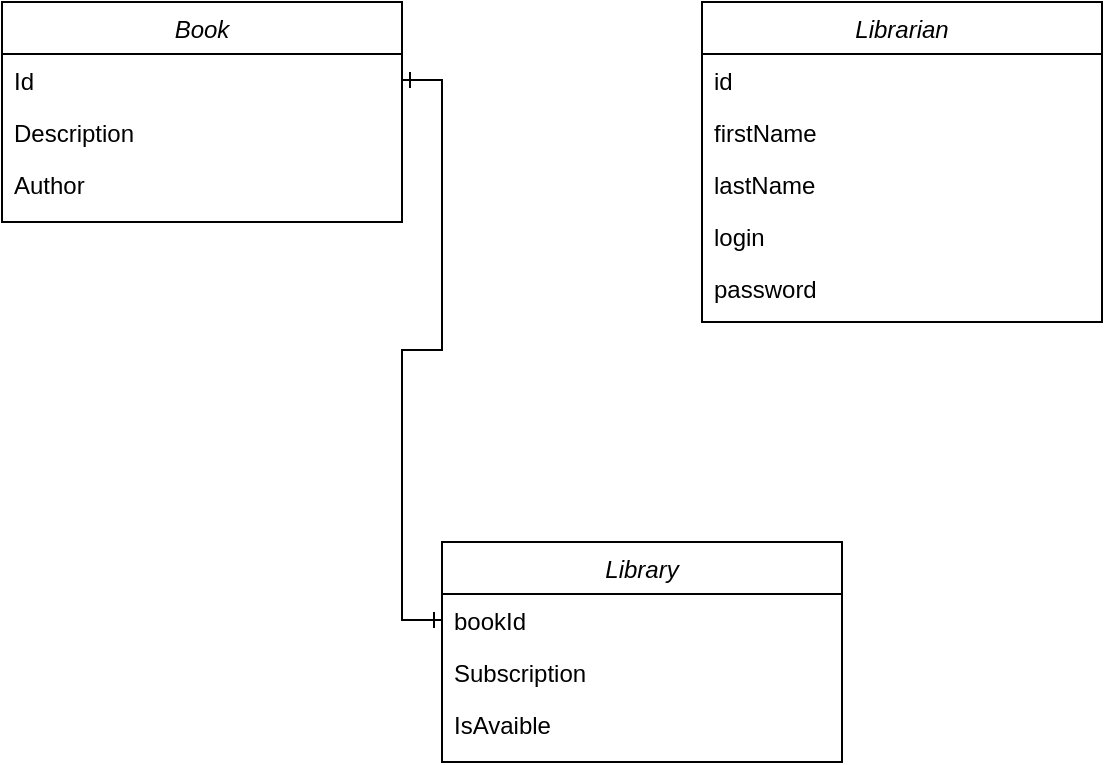 <mxfile version="14.6.6" type="github">
  <diagram id="9h4yj5T2f9_JEZqQix1i" name="Page-1">
    <mxGraphModel dx="1422" dy="762" grid="1" gridSize="10" guides="1" tooltips="1" connect="1" arrows="1" fold="1" page="1" pageScale="1" pageWidth="827" pageHeight="1169" math="0" shadow="0">
      <root>
        <mxCell id="0" />
        <mxCell id="1" parent="0" />
        <mxCell id="eAz5B13cvxcsro4il63W-2" value="Book" style="swimlane;fontStyle=2;align=center;verticalAlign=top;childLayout=stackLayout;horizontal=1;startSize=26;horizontalStack=0;resizeParent=1;resizeLast=0;collapsible=1;marginBottom=0;rounded=0;shadow=0;strokeWidth=1;" parent="1" vertex="1">
          <mxGeometry x="100" y="150" width="200" height="110" as="geometry">
            <mxRectangle x="220" y="120" width="160" height="26" as="alternateBounds" />
          </mxGeometry>
        </mxCell>
        <mxCell id="eAz5B13cvxcsro4il63W-3" value="Id" style="text;align=left;verticalAlign=top;spacingLeft=4;spacingRight=4;overflow=hidden;rotatable=0;points=[[0,0.5],[1,0.5]];portConstraint=eastwest;" parent="eAz5B13cvxcsro4il63W-2" vertex="1">
          <mxGeometry y="26" width="200" height="26" as="geometry" />
        </mxCell>
        <mxCell id="eAz5B13cvxcsro4il63W-4" value="Description" style="text;align=left;verticalAlign=top;spacingLeft=4;spacingRight=4;overflow=hidden;rotatable=0;points=[[0,0.5],[1,0.5]];portConstraint=eastwest;rounded=0;shadow=0;html=0;" parent="eAz5B13cvxcsro4il63W-2" vertex="1">
          <mxGeometry y="52" width="200" height="26" as="geometry" />
        </mxCell>
        <mxCell id="eAz5B13cvxcsro4il63W-5" value="Author" style="text;align=left;verticalAlign=top;spacingLeft=4;spacingRight=4;overflow=hidden;rotatable=0;points=[[0,0.5],[1,0.5]];portConstraint=eastwest;rounded=0;shadow=0;html=0;" parent="eAz5B13cvxcsro4il63W-2" vertex="1">
          <mxGeometry y="78" width="200" height="26" as="geometry" />
        </mxCell>
        <mxCell id="eAz5B13cvxcsro4il63W-14" value="Librarian" style="swimlane;fontStyle=2;align=center;verticalAlign=top;childLayout=stackLayout;horizontal=1;startSize=26;horizontalStack=0;resizeParent=1;resizeLast=0;collapsible=1;marginBottom=0;rounded=0;shadow=0;strokeWidth=1;" parent="1" vertex="1">
          <mxGeometry x="450" y="150" width="200" height="160" as="geometry">
            <mxRectangle x="220" y="120" width="160" height="26" as="alternateBounds" />
          </mxGeometry>
        </mxCell>
        <mxCell id="eAz5B13cvxcsro4il63W-15" value="id " style="text;align=left;verticalAlign=top;spacingLeft=4;spacingRight=4;overflow=hidden;rotatable=0;points=[[0,0.5],[1,0.5]];portConstraint=eastwest;" parent="eAz5B13cvxcsro4il63W-14" vertex="1">
          <mxGeometry y="26" width="200" height="26" as="geometry" />
        </mxCell>
        <mxCell id="eAz5B13cvxcsro4il63W-16" value="firstName" style="text;align=left;verticalAlign=top;spacingLeft=4;spacingRight=4;overflow=hidden;rotatable=0;points=[[0,0.5],[1,0.5]];portConstraint=eastwest;rounded=0;shadow=0;html=0;" parent="eAz5B13cvxcsro4il63W-14" vertex="1">
          <mxGeometry y="52" width="200" height="26" as="geometry" />
        </mxCell>
        <mxCell id="eAz5B13cvxcsro4il63W-17" value="lastName" style="text;align=left;verticalAlign=top;spacingLeft=4;spacingRight=4;overflow=hidden;rotatable=0;points=[[0,0.5],[1,0.5]];portConstraint=eastwest;rounded=0;shadow=0;html=0;" parent="eAz5B13cvxcsro4il63W-14" vertex="1">
          <mxGeometry y="78" width="200" height="26" as="geometry" />
        </mxCell>
        <mxCell id="eAz5B13cvxcsro4il63W-18" value="login" style="text;align=left;verticalAlign=top;spacingLeft=4;spacingRight=4;overflow=hidden;rotatable=0;points=[[0,0.5],[1,0.5]];portConstraint=eastwest;rounded=0;shadow=0;html=0;" parent="eAz5B13cvxcsro4il63W-14" vertex="1">
          <mxGeometry y="104" width="200" height="26" as="geometry" />
        </mxCell>
        <mxCell id="eAz5B13cvxcsro4il63W-19" value="password" style="text;align=left;verticalAlign=top;spacingLeft=4;spacingRight=4;overflow=hidden;rotatable=0;points=[[0,0.5],[1,0.5]];portConstraint=eastwest;rounded=0;shadow=0;html=0;" parent="eAz5B13cvxcsro4il63W-14" vertex="1">
          <mxGeometry y="130" width="200" height="26" as="geometry" />
        </mxCell>
        <mxCell id="eAz5B13cvxcsro4il63W-20" value="Library" style="swimlane;fontStyle=2;align=center;verticalAlign=top;childLayout=stackLayout;horizontal=1;startSize=26;horizontalStack=0;resizeParent=1;resizeLast=0;collapsible=1;marginBottom=0;rounded=0;shadow=0;strokeWidth=1;" parent="1" vertex="1">
          <mxGeometry x="320" y="420" width="200" height="110" as="geometry">
            <mxRectangle x="220" y="120" width="160" height="26" as="alternateBounds" />
          </mxGeometry>
        </mxCell>
        <mxCell id="eAz5B13cvxcsro4il63W-21" value="bookId" style="text;align=left;verticalAlign=top;spacingLeft=4;spacingRight=4;overflow=hidden;rotatable=0;points=[[0,0.5],[1,0.5]];portConstraint=eastwest;" parent="eAz5B13cvxcsro4il63W-20" vertex="1">
          <mxGeometry y="26" width="200" height="26" as="geometry" />
        </mxCell>
        <mxCell id="eAz5B13cvxcsro4il63W-8" value="Subscription" style="text;align=left;verticalAlign=top;spacingLeft=4;spacingRight=4;overflow=hidden;rotatable=0;points=[[0,0.5],[1,0.5]];portConstraint=eastwest;rounded=0;shadow=0;html=0;" parent="eAz5B13cvxcsro4il63W-20" vertex="1">
          <mxGeometry y="52" width="200" height="26" as="geometry" />
        </mxCell>
        <mxCell id="HSPR60s7kS2RipwDfDD--1" value="IsAvaible" style="text;align=left;verticalAlign=top;spacingLeft=4;spacingRight=4;overflow=hidden;rotatable=0;points=[[0,0.5],[1,0.5]];portConstraint=eastwest;rounded=0;shadow=0;html=0;" vertex="1" parent="eAz5B13cvxcsro4il63W-20">
          <mxGeometry y="78" width="200" height="26" as="geometry" />
        </mxCell>
        <mxCell id="eAz5B13cvxcsro4il63W-26" style="edgeStyle=orthogonalEdgeStyle;rounded=0;orthogonalLoop=1;jettySize=auto;html=1;entryX=0;entryY=0.5;entryDx=0;entryDy=0;endArrow=ERone;endFill=0;startArrow=ERone;startFill=0;" parent="1" source="eAz5B13cvxcsro4il63W-3" target="eAz5B13cvxcsro4il63W-21" edge="1">
          <mxGeometry relative="1" as="geometry" />
        </mxCell>
      </root>
    </mxGraphModel>
  </diagram>
</mxfile>
